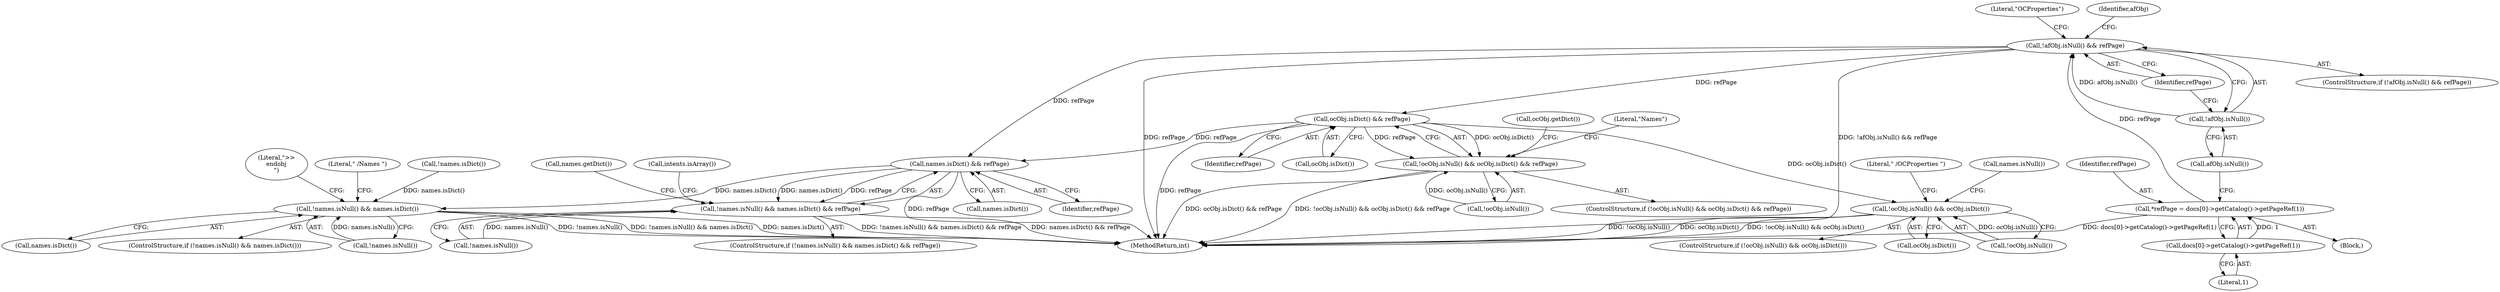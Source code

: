 digraph "0_poppler_5c9b08a875b07853be6c44e43ff5f7f059df666a@pointer" {
"1000376" [label="(Call,ocObj.isDict() && refPage)"];
"1000351" [label="(Call,!afObj.isNull() && refPage)"];
"1000352" [label="(Call,!afObj.isNull())"];
"1000346" [label="(Call,*refPage = docs[0]->getCatalog()->getPageRef(1))"];
"1000348" [label="(Call,docs[0]->getCatalog()->getPageRef(1))"];
"1000373" [label="(Call,!ocObj.isNull() && ocObj.isDict() && refPage)"];
"1000399" [label="(Call,names.isDict() && refPage)"];
"1000396" [label="(Call,!names.isNull() && names.isDict() && refPage)"];
"1000902" [label="(Call,!names.isNull() && names.isDict())"];
"1000882" [label="(Call,!ocObj.isNull() && ocObj.isDict())"];
"1000399" [label="(Call,names.isDict() && refPage)"];
"1000372" [label="(ControlStructure,if (!ocObj.isNull() && ocObj.isDict() && refPage))"];
"1000351" [label="(Call,!afObj.isNull() && refPage)"];
"1000369" [label="(Literal,\"OCProperties\")"];
"1000401" [label="(Identifier,refPage)"];
"1000416" [label="(Call,intents.isArray())"];
"1000902" [label="(Call,!names.isNull() && names.isDict())"];
"1000904" [label="(Call,names.isNull())"];
"1000373" [label="(Call,!ocObj.isNull() && ocObj.isDict() && refPage)"];
"1000888" [label="(Literal,\" /OCProperties \")"];
"1000328" [label="(Block,)"];
"1000395" [label="(ControlStructure,if (!names.isNull() && names.isDict() && refPage))"];
"1000346" [label="(Call,*refPage = docs[0]->getCatalog()->getPageRef(1))"];
"1000397" [label="(Call,!names.isNull())"];
"1000905" [label="(Call,names.isDict())"];
"1000354" [label="(Identifier,refPage)"];
"1000353" [label="(Call,afObj.isNull())"];
"1000903" [label="(Call,!names.isNull())"];
"1000377" [label="(Call,ocObj.isDict())"];
"1000378" [label="(Identifier,refPage)"];
"1000882" [label="(Call,!ocObj.isNull() && ocObj.isDict())"];
"1000348" [label="(Call,docs[0]->getCatalog()->getPageRef(1))"];
"1000358" [label="(Identifier,afObj)"];
"1000374" [label="(Call,!ocObj.isNull())"];
"1000404" [label="(Call,names.getDict())"];
"1000922" [label="(Literal,\">>\nendobj\n\")"];
"1000885" [label="(Call,ocObj.isDict())"];
"1000352" [label="(Call,!afObj.isNull())"];
"1000396" [label="(Call,!names.isNull() && names.isDict() && refPage)"];
"1000381" [label="(Call,ocObj.getDict())"];
"1000881" [label="(ControlStructure,if (!ocObj.isNull() && ocObj.isDict()))"];
"1000883" [label="(Call,!ocObj.isNull())"];
"1000392" [label="(Literal,\"Names\")"];
"1001132" [label="(MethodReturn,int)"];
"1000908" [label="(Literal,\" /Names \")"];
"1000350" [label="(ControlStructure,if (!afObj.isNull() && refPage))"];
"1000400" [label="(Call,names.isDict())"];
"1000376" [label="(Call,ocObj.isDict() && refPage)"];
"1000347" [label="(Identifier,refPage)"];
"1000349" [label="(Literal,1)"];
"1000901" [label="(ControlStructure,if (!names.isNull() && names.isDict()))"];
"1000741" [label="(Call,!names.isDict())"];
"1000376" -> "1000373"  [label="AST: "];
"1000376" -> "1000377"  [label="CFG: "];
"1000376" -> "1000378"  [label="CFG: "];
"1000377" -> "1000376"  [label="AST: "];
"1000378" -> "1000376"  [label="AST: "];
"1000373" -> "1000376"  [label="CFG: "];
"1000376" -> "1001132"  [label="DDG: refPage"];
"1000376" -> "1000373"  [label="DDG: ocObj.isDict()"];
"1000376" -> "1000373"  [label="DDG: refPage"];
"1000351" -> "1000376"  [label="DDG: refPage"];
"1000376" -> "1000399"  [label="DDG: refPage"];
"1000376" -> "1000882"  [label="DDG: ocObj.isDict()"];
"1000351" -> "1000350"  [label="AST: "];
"1000351" -> "1000352"  [label="CFG: "];
"1000351" -> "1000354"  [label="CFG: "];
"1000352" -> "1000351"  [label="AST: "];
"1000354" -> "1000351"  [label="AST: "];
"1000358" -> "1000351"  [label="CFG: "];
"1000369" -> "1000351"  [label="CFG: "];
"1000351" -> "1001132"  [label="DDG: !afObj.isNull() && refPage"];
"1000351" -> "1001132"  [label="DDG: refPage"];
"1000352" -> "1000351"  [label="DDG: afObj.isNull()"];
"1000346" -> "1000351"  [label="DDG: refPage"];
"1000351" -> "1000399"  [label="DDG: refPage"];
"1000352" -> "1000353"  [label="CFG: "];
"1000353" -> "1000352"  [label="AST: "];
"1000354" -> "1000352"  [label="CFG: "];
"1000346" -> "1000328"  [label="AST: "];
"1000346" -> "1000348"  [label="CFG: "];
"1000347" -> "1000346"  [label="AST: "];
"1000348" -> "1000346"  [label="AST: "];
"1000353" -> "1000346"  [label="CFG: "];
"1000346" -> "1001132"  [label="DDG: docs[0]->getCatalog()->getPageRef(1)"];
"1000348" -> "1000346"  [label="DDG: 1"];
"1000348" -> "1000349"  [label="CFG: "];
"1000349" -> "1000348"  [label="AST: "];
"1000373" -> "1000372"  [label="AST: "];
"1000373" -> "1000374"  [label="CFG: "];
"1000374" -> "1000373"  [label="AST: "];
"1000381" -> "1000373"  [label="CFG: "];
"1000392" -> "1000373"  [label="CFG: "];
"1000373" -> "1001132"  [label="DDG: ocObj.isDict() && refPage"];
"1000373" -> "1001132"  [label="DDG: !ocObj.isNull() && ocObj.isDict() && refPage"];
"1000374" -> "1000373"  [label="DDG: ocObj.isNull()"];
"1000399" -> "1000396"  [label="AST: "];
"1000399" -> "1000400"  [label="CFG: "];
"1000399" -> "1000401"  [label="CFG: "];
"1000400" -> "1000399"  [label="AST: "];
"1000401" -> "1000399"  [label="AST: "];
"1000396" -> "1000399"  [label="CFG: "];
"1000399" -> "1001132"  [label="DDG: refPage"];
"1000399" -> "1000396"  [label="DDG: names.isDict()"];
"1000399" -> "1000396"  [label="DDG: refPage"];
"1000399" -> "1000902"  [label="DDG: names.isDict()"];
"1000396" -> "1000395"  [label="AST: "];
"1000396" -> "1000397"  [label="CFG: "];
"1000397" -> "1000396"  [label="AST: "];
"1000404" -> "1000396"  [label="CFG: "];
"1000416" -> "1000396"  [label="CFG: "];
"1000396" -> "1001132"  [label="DDG: !names.isNull() && names.isDict() && refPage"];
"1000396" -> "1001132"  [label="DDG: names.isDict() && refPage"];
"1000397" -> "1000396"  [label="DDG: names.isNull()"];
"1000902" -> "1000901"  [label="AST: "];
"1000902" -> "1000903"  [label="CFG: "];
"1000902" -> "1000905"  [label="CFG: "];
"1000903" -> "1000902"  [label="AST: "];
"1000905" -> "1000902"  [label="AST: "];
"1000908" -> "1000902"  [label="CFG: "];
"1000922" -> "1000902"  [label="CFG: "];
"1000902" -> "1001132"  [label="DDG: names.isDict()"];
"1000902" -> "1001132"  [label="DDG: !names.isNull()"];
"1000902" -> "1001132"  [label="DDG: !names.isNull() && names.isDict()"];
"1000903" -> "1000902"  [label="DDG: names.isNull()"];
"1000741" -> "1000902"  [label="DDG: names.isDict()"];
"1000882" -> "1000881"  [label="AST: "];
"1000882" -> "1000883"  [label="CFG: "];
"1000882" -> "1000885"  [label="CFG: "];
"1000883" -> "1000882"  [label="AST: "];
"1000885" -> "1000882"  [label="AST: "];
"1000888" -> "1000882"  [label="CFG: "];
"1000904" -> "1000882"  [label="CFG: "];
"1000882" -> "1001132"  [label="DDG: !ocObj.isNull()"];
"1000882" -> "1001132"  [label="DDG: ocObj.isDict()"];
"1000882" -> "1001132"  [label="DDG: !ocObj.isNull() && ocObj.isDict()"];
"1000883" -> "1000882"  [label="DDG: ocObj.isNull()"];
}
